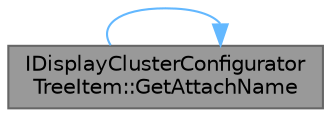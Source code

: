 digraph "IDisplayClusterConfiguratorTreeItem::GetAttachName"
{
 // INTERACTIVE_SVG=YES
 // LATEX_PDF_SIZE
  bgcolor="transparent";
  edge [fontname=Helvetica,fontsize=10,labelfontname=Helvetica,labelfontsize=10];
  node [fontname=Helvetica,fontsize=10,shape=box,height=0.2,width=0.4];
  rankdir="LR";
  Node1 [id="Node000001",label="IDisplayClusterConfigurator\lTreeItem::GetAttachName",height=0.2,width=0.4,color="gray40", fillcolor="grey60", style="filled", fontcolor="black",tooltip="Return the name used to attach to this item."];
  Node1 -> Node1 [id="edge1_Node000001_Node000001",color="steelblue1",style="solid",tooltip=" "];
}
